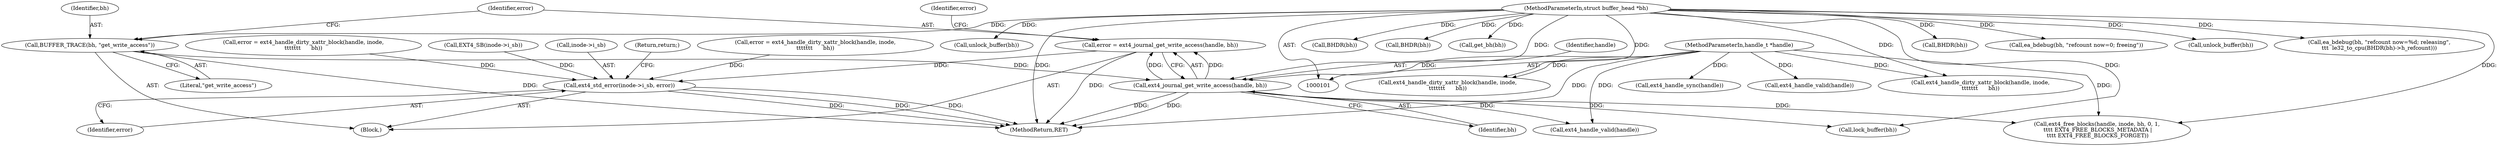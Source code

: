 digraph "0_linux_82939d7999dfc1f1998c4b1c12e2f19edbdff272_9@API" {
"1000132" [label="(Call,error = ext4_journal_get_write_access(handle, bh))"];
"1000134" [label="(Call,ext4_journal_get_write_access(handle, bh))"];
"1000102" [label="(MethodParameterIn,handle_t *handle)"];
"1000129" [label="(Call,BUFFER_TRACE(bh, \"get_write_access\"))"];
"1000104" [label="(MethodParameterIn,struct buffer_head *bh)"];
"1000228" [label="(Call,ext4_std_error(inode->i_sb, error))"];
"1000188" [label="(Call,error = ext4_handle_dirty_xattr_block(handle, inode,\n\t\t\t\t\t\t\t      bh))"];
"1000198" [label="(Call,ext4_handle_valid(handle))"];
"1000224" [label="(Call,BHDR(bh))"];
"1000151" [label="(Call,ea_bdebug(bh, \"refcount now=0; freeing\"))"];
"1000186" [label="(Call,ext4_handle_valid(handle))"];
"1000232" [label="(Identifier,error)"];
"1000130" [label="(Identifier,bh)"];
"1000194" [label="(Call,unlock_buffer(bh))"];
"1000104" [label="(MethodParameterIn,struct buffer_head *bh)"];
"1000140" [label="(Call,lock_buffer(bh))"];
"1000190" [label="(Call,ext4_handle_dirty_xattr_block(handle, inode,\n\t\t\t\t\t\t\t      bh))"];
"1000219" [label="(Call,ea_bdebug(bh, \"refcount now=%d; releasing\",\n\t\t\t  le32_to_cpu(BHDR(bh)->h_refcount)))"];
"1000136" [label="(Identifier,bh)"];
"1000138" [label="(Identifier,error)"];
"1000135" [label="(Identifier,handle)"];
"1000160" [label="(Call,unlock_buffer(bh))"];
"1000214" [label="(Call,EXT4_SB(inode->i_sb))"];
"1000200" [label="(Call,error = ext4_handle_dirty_xattr_block(handle, inode,\n\t\t\t\t\t\t\t      bh))"];
"1000129" [label="(Call,BUFFER_TRACE(bh, \"get_write_access\"))"];
"1000133" [label="(Identifier,error)"];
"1000229" [label="(Call,inode->i_sb)"];
"1000131" [label="(Literal,\"get_write_access\")"];
"1000162" [label="(Call,ext4_free_blocks(handle, inode, bh, 0, 1,\n \t\t\t\t EXT4_FREE_BLOCKS_METADATA |\n \t\t\t\t EXT4_FREE_BLOCKS_FORGET))"];
"1000102" [label="(MethodParameterIn,handle_t *handle)"];
"1000228" [label="(Call,ext4_std_error(inode->i_sb, error))"];
"1000202" [label="(Call,ext4_handle_dirty_xattr_block(handle, inode,\n\t\t\t\t\t\t\t      bh))"];
"1000233" [label="(Return,return;)"];
"1000176" [label="(Call,BHDR(bh))"];
"1000134" [label="(Call,ext4_journal_get_write_access(handle, bh))"];
"1000132" [label="(Call,error = ext4_journal_get_write_access(handle, bh))"];
"1000145" [label="(Call,BHDR(bh))"];
"1000234" [label="(MethodReturn,RET)"];
"1000105" [label="(Block,)"];
"1000209" [label="(Call,ext4_handle_sync(handle))"];
"1000158" [label="(Call,get_bh(bh))"];
"1000132" -> "1000105"  [label="AST: "];
"1000132" -> "1000134"  [label="CFG: "];
"1000133" -> "1000132"  [label="AST: "];
"1000134" -> "1000132"  [label="AST: "];
"1000138" -> "1000132"  [label="CFG: "];
"1000132" -> "1000234"  [label="DDG: "];
"1000134" -> "1000132"  [label="DDG: "];
"1000134" -> "1000132"  [label="DDG: "];
"1000132" -> "1000228"  [label="DDG: "];
"1000134" -> "1000136"  [label="CFG: "];
"1000135" -> "1000134"  [label="AST: "];
"1000136" -> "1000134"  [label="AST: "];
"1000134" -> "1000234"  [label="DDG: "];
"1000134" -> "1000234"  [label="DDG: "];
"1000102" -> "1000134"  [label="DDG: "];
"1000129" -> "1000134"  [label="DDG: "];
"1000104" -> "1000134"  [label="DDG: "];
"1000134" -> "1000140"  [label="DDG: "];
"1000134" -> "1000162"  [label="DDG: "];
"1000134" -> "1000186"  [label="DDG: "];
"1000102" -> "1000101"  [label="AST: "];
"1000102" -> "1000234"  [label="DDG: "];
"1000102" -> "1000162"  [label="DDG: "];
"1000102" -> "1000186"  [label="DDG: "];
"1000102" -> "1000190"  [label="DDG: "];
"1000102" -> "1000198"  [label="DDG: "];
"1000102" -> "1000202"  [label="DDG: "];
"1000102" -> "1000209"  [label="DDG: "];
"1000129" -> "1000105"  [label="AST: "];
"1000129" -> "1000131"  [label="CFG: "];
"1000130" -> "1000129"  [label="AST: "];
"1000131" -> "1000129"  [label="AST: "];
"1000133" -> "1000129"  [label="CFG: "];
"1000129" -> "1000234"  [label="DDG: "];
"1000104" -> "1000129"  [label="DDG: "];
"1000104" -> "1000101"  [label="AST: "];
"1000104" -> "1000234"  [label="DDG: "];
"1000104" -> "1000140"  [label="DDG: "];
"1000104" -> "1000145"  [label="DDG: "];
"1000104" -> "1000151"  [label="DDG: "];
"1000104" -> "1000158"  [label="DDG: "];
"1000104" -> "1000160"  [label="DDG: "];
"1000104" -> "1000162"  [label="DDG: "];
"1000104" -> "1000176"  [label="DDG: "];
"1000104" -> "1000190"  [label="DDG: "];
"1000104" -> "1000194"  [label="DDG: "];
"1000104" -> "1000202"  [label="DDG: "];
"1000104" -> "1000219"  [label="DDG: "];
"1000104" -> "1000224"  [label="DDG: "];
"1000228" -> "1000105"  [label="AST: "];
"1000228" -> "1000232"  [label="CFG: "];
"1000229" -> "1000228"  [label="AST: "];
"1000232" -> "1000228"  [label="AST: "];
"1000233" -> "1000228"  [label="CFG: "];
"1000228" -> "1000234"  [label="DDG: "];
"1000228" -> "1000234"  [label="DDG: "];
"1000228" -> "1000234"  [label="DDG: "];
"1000214" -> "1000228"  [label="DDG: "];
"1000200" -> "1000228"  [label="DDG: "];
"1000188" -> "1000228"  [label="DDG: "];
}
